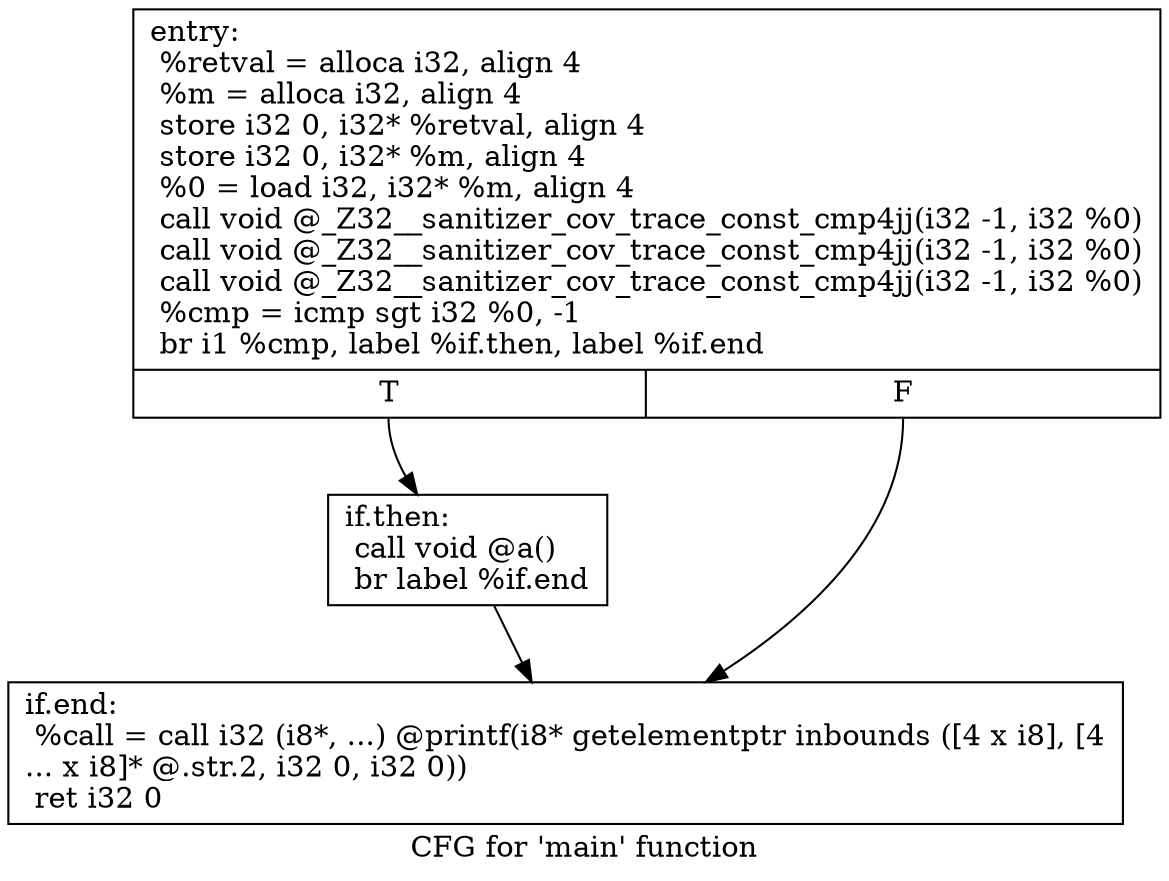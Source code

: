 digraph "CFG for 'main' function" {
	label="CFG for 'main' function";

	Node0x5e41820 [shape=record,label="{entry:\l  %retval = alloca i32, align 4\l  %m = alloca i32, align 4\l  store i32 0, i32* %retval, align 4\l  store i32 0, i32* %m, align 4\l  %0 = load i32, i32* %m, align 4\l  call void @_Z32__sanitizer_cov_trace_const_cmp4jj(i32 -1, i32 %0)\l  call void @_Z32__sanitizer_cov_trace_const_cmp4jj(i32 -1, i32 %0)\l  call void @_Z32__sanitizer_cov_trace_const_cmp4jj(i32 -1, i32 %0)\l  %cmp = icmp sgt i32 %0, -1\l  br i1 %cmp, label %if.then, label %if.end\l|{<s0>T|<s1>F}}"];
	Node0x5e41820:s0 -> Node0x5e41f50;
	Node0x5e41820:s1 -> Node0x5e42000;
	Node0x5e41f50 [shape=record,label="{if.then:                                          \l  call void @a()\l  br label %if.end\l}"];
	Node0x5e41f50 -> Node0x5e42000;
	Node0x5e42000 [shape=record,label="{if.end:                                           \l  %call = call i32 (i8*, ...) @printf(i8* getelementptr inbounds ([4 x i8], [4\l... x i8]* @.str.2, i32 0, i32 0))\l  ret i32 0\l}"];
}

